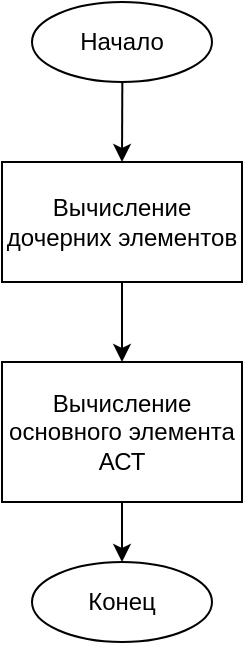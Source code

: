 <mxfile>
    <diagram id="b3I6s7pDpbtl4KrO5DEr" name="Page-2">
        <mxGraphModel dx="1147" dy="917" grid="1" gridSize="10" guides="1" tooltips="1" connect="1" arrows="1" fold="1" page="1" pageScale="1" pageWidth="850" pageHeight="1100" math="0" shadow="0">
            <root>
                <mxCell id="0"/>
                <mxCell id="1" parent="0"/>
                <mxCell id="5" value="" style="edgeStyle=none;html=1;" edge="1" parent="1" source="81JCwE_kcM6ge_QoEcJj-2" target="3">
                    <mxGeometry relative="1" as="geometry"/>
                </mxCell>
                <mxCell id="81JCwE_kcM6ge_QoEcJj-2" value="Начало" style="ellipse;whiteSpace=wrap;html=1;" parent="1" vertex="1">
                    <mxGeometry x="245" y="50" width="90" height="40" as="geometry"/>
                </mxCell>
                <mxCell id="81JCwE_kcM6ge_QoEcJj-3" value="Конец" style="ellipse;whiteSpace=wrap;html=1;" parent="1" vertex="1">
                    <mxGeometry x="245" y="330" width="90" height="40" as="geometry"/>
                </mxCell>
                <mxCell id="81JCwE_kcM6ge_QoEcJj-10" value="" style="edgeStyle=orthogonalEdgeStyle;html=1;" parent="1" edge="1">
                    <mxGeometry relative="1" as="geometry">
                        <mxPoint x="495" y="207.5" as="targetPoint"/>
                    </mxGeometry>
                </mxCell>
                <mxCell id="81JCwE_kcM6ge_QoEcJj-12" value="" style="edgeStyle=orthogonalEdgeStyle;html=1;" parent="1" edge="1">
                    <mxGeometry relative="1" as="geometry">
                        <mxPoint x="495" y="320" as="targetPoint"/>
                    </mxGeometry>
                </mxCell>
                <mxCell id="7" value="" style="edgeStyle=none;html=1;" edge="1" parent="1" source="2">
                    <mxGeometry relative="1" as="geometry">
                        <mxPoint x="290" y="330" as="targetPoint"/>
                    </mxGeometry>
                </mxCell>
                <mxCell id="2" value="Вычисление основного элемента АСТ" style="whiteSpace=wrap;html=1;" vertex="1" parent="1">
                    <mxGeometry x="230" y="230" width="120" height="70" as="geometry"/>
                </mxCell>
                <mxCell id="6" value="" style="edgeStyle=none;html=1;" edge="1" parent="1" source="3" target="2">
                    <mxGeometry relative="1" as="geometry"/>
                </mxCell>
                <mxCell id="3" value="Вычисление дочерних элементов" style="whiteSpace=wrap;html=1;" vertex="1" parent="1">
                    <mxGeometry x="230" y="130" width="120" height="60" as="geometry"/>
                </mxCell>
            </root>
        </mxGraphModel>
    </diagram>
    <diagram id="8Ms2iT7VWkPGQm1het5y" name="Page-1">
        <mxGraphModel dx="1386" dy="917" grid="1" gridSize="10" guides="1" tooltips="1" connect="1" arrows="1" fold="1" page="1" pageScale="1" pageWidth="850" pageHeight="1100" math="0" shadow="0">
            <root>
                <mxCell id="0"/>
                <mxCell id="1" parent="0"/>
                <mxCell id="11" value="" style="edgeStyle=none;html=1;" edge="1" parent="1" source="2" target="4">
                    <mxGeometry relative="1" as="geometry"/>
                </mxCell>
                <mxCell id="2" value="Начало" style="ellipse;whiteSpace=wrap;html=1;" vertex="1" parent="1">
                    <mxGeometry x="350" y="40" width="90" height="40" as="geometry"/>
                </mxCell>
                <mxCell id="3" value="Конец" style="ellipse;whiteSpace=wrap;html=1;" vertex="1" parent="1">
                    <mxGeometry x="555" y="430" width="90" height="40" as="geometry"/>
                </mxCell>
                <mxCell id="12" value="" style="edgeStyle=none;html=1;" edge="1" parent="1" source="4" target="5">
                    <mxGeometry relative="1" as="geometry"/>
                </mxCell>
                <mxCell id="4" value="Считать &lt;br&gt;исходный код" style="shape=parallelogram;perimeter=parallelogramPerimeter;whiteSpace=wrap;html=1;fixedSize=1;" vertex="1" parent="1">
                    <mxGeometry x="335" y="120" width="120" height="60" as="geometry"/>
                </mxCell>
                <mxCell id="13" value="" style="edgeStyle=none;html=1;" edge="1" parent="1" source="5" target="6">
                    <mxGeometry relative="1" as="geometry"/>
                </mxCell>
                <mxCell id="5" value="Разбить исходный код на токены" style="rounded=0;whiteSpace=wrap;html=1;" vertex="1" parent="1">
                    <mxGeometry x="335" y="230" width="120" height="60" as="geometry"/>
                </mxCell>
                <mxCell id="14" style="edgeStyle=orthogonalEdgeStyle;html=1;exitX=0.5;exitY=1;exitDx=0;exitDy=0;entryX=0.5;entryY=0;entryDx=0;entryDy=0;" edge="1" parent="1" source="6" target="7">
                    <mxGeometry relative="1" as="geometry">
                        <Array as="points">
                            <mxPoint x="395" y="470"/>
                            <mxPoint x="498" y="470"/>
                            <mxPoint x="498" y="50"/>
                            <mxPoint x="600" y="50"/>
                        </Array>
                    </mxGeometry>
                </mxCell>
                <mxCell id="6" value="Сгрупировать токены по синтаксическим группам" style="whiteSpace=wrap;html=1;" vertex="1" parent="1">
                    <mxGeometry x="335" y="340" width="120" height="80" as="geometry"/>
                </mxCell>
                <mxCell id="15" value="" style="edgeStyle=orthogonalEdgeStyle;html=1;" edge="1" parent="1" source="7" target="8">
                    <mxGeometry relative="1" as="geometry"/>
                </mxCell>
                <mxCell id="7" value="Проанализировать синтаксическое дерево по семантическим правилам" style="whiteSpace=wrap;html=1;" vertex="1" parent="1">
                    <mxGeometry x="540" y="80" width="120" height="90" as="geometry"/>
                </mxCell>
                <mxCell id="16" value="" style="edgeStyle=orthogonalEdgeStyle;html=1;" edge="1" parent="1" source="8" target="9">
                    <mxGeometry relative="1" as="geometry"/>
                </mxCell>
                <mxCell id="8" value="Выполнить синтаксическое дерево" style="whiteSpace=wrap;html=1;" vertex="1" parent="1">
                    <mxGeometry x="540" y="207.5" width="120" height="65" as="geometry"/>
                </mxCell>
                <mxCell id="17" value="" style="edgeStyle=orthogonalEdgeStyle;html=1;" edge="1" parent="1" source="9" target="3">
                    <mxGeometry relative="1" as="geometry"/>
                </mxCell>
                <mxCell id="9" value="Вывести &lt;br&gt;результат вычисления" style="shape=parallelogram;perimeter=parallelogramPerimeter;whiteSpace=wrap;html=1;fixedSize=1;" vertex="1" parent="1">
                    <mxGeometry x="540" y="320" width="120" height="60" as="geometry"/>
                </mxCell>
            </root>
        </mxGraphModel>
    </diagram>
</mxfile>